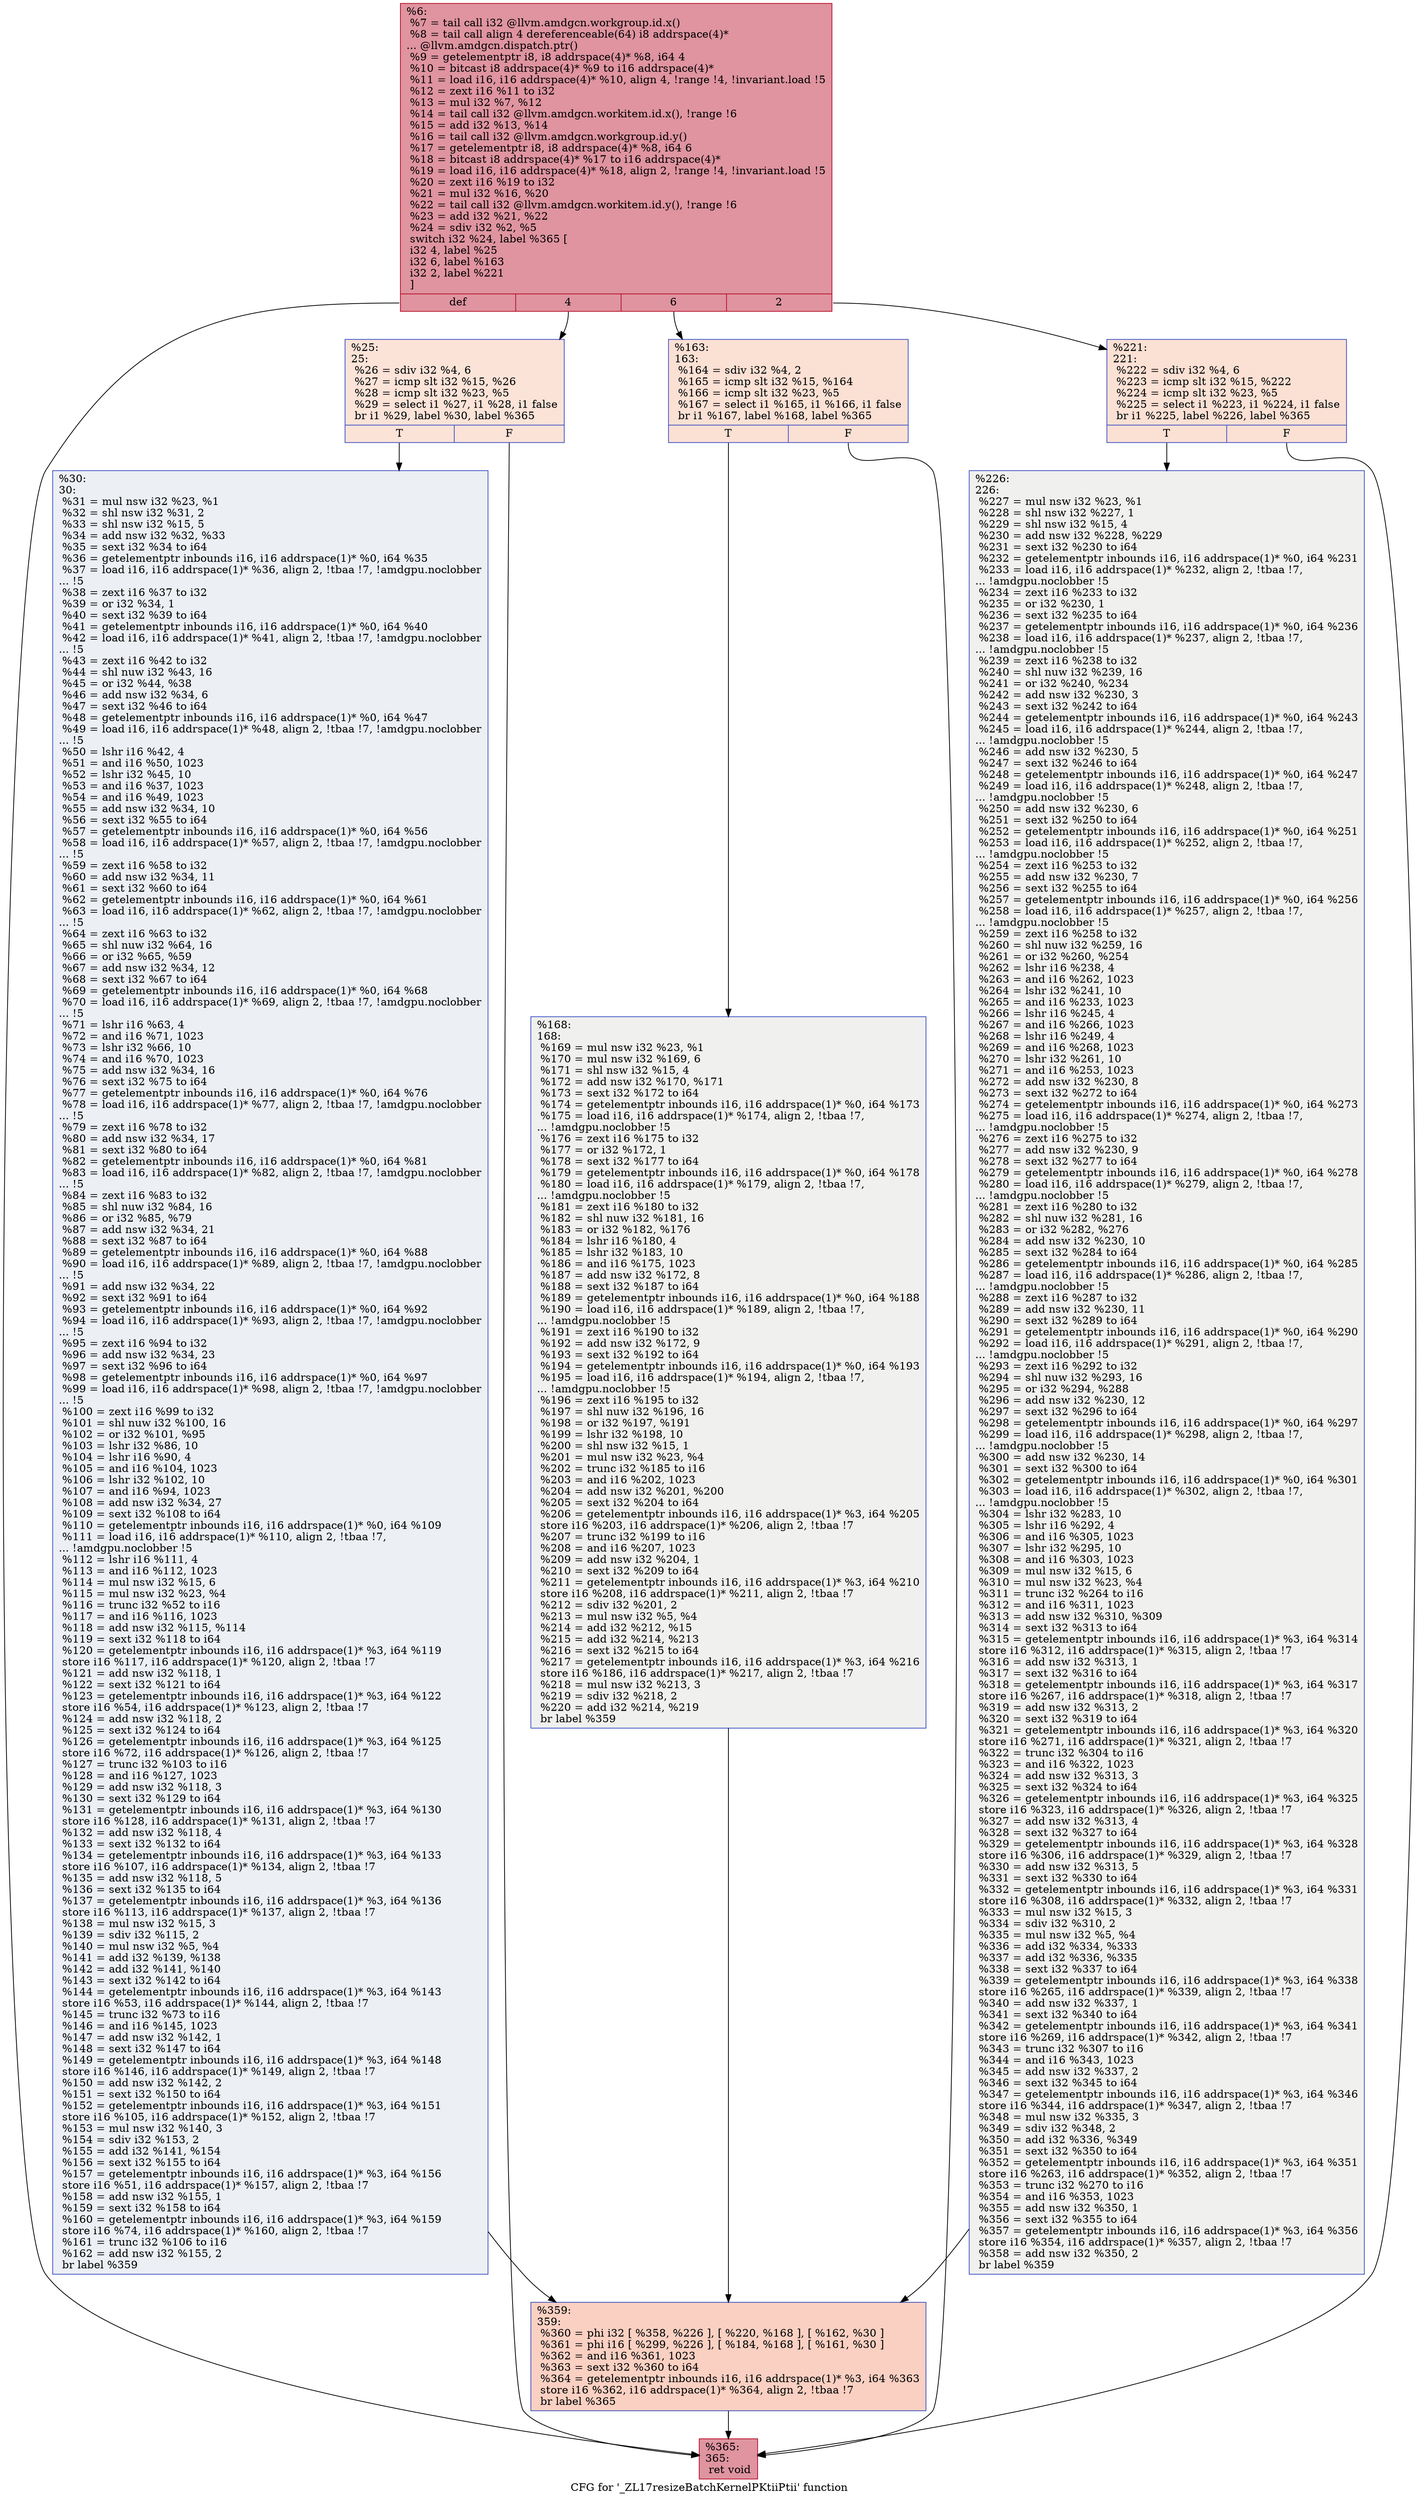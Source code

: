 digraph "CFG for '_ZL17resizeBatchKernelPKtiiPtii' function" {
	label="CFG for '_ZL17resizeBatchKernelPKtiiPtii' function";

	Node0x6041640 [shape=record,color="#b70d28ff", style=filled, fillcolor="#b70d2870",label="{%6:\l  %7 = tail call i32 @llvm.amdgcn.workgroup.id.x()\l  %8 = tail call align 4 dereferenceable(64) i8 addrspace(4)*\l... @llvm.amdgcn.dispatch.ptr()\l  %9 = getelementptr i8, i8 addrspace(4)* %8, i64 4\l  %10 = bitcast i8 addrspace(4)* %9 to i16 addrspace(4)*\l  %11 = load i16, i16 addrspace(4)* %10, align 4, !range !4, !invariant.load !5\l  %12 = zext i16 %11 to i32\l  %13 = mul i32 %7, %12\l  %14 = tail call i32 @llvm.amdgcn.workitem.id.x(), !range !6\l  %15 = add i32 %13, %14\l  %16 = tail call i32 @llvm.amdgcn.workgroup.id.y()\l  %17 = getelementptr i8, i8 addrspace(4)* %8, i64 6\l  %18 = bitcast i8 addrspace(4)* %17 to i16 addrspace(4)*\l  %19 = load i16, i16 addrspace(4)* %18, align 2, !range !4, !invariant.load !5\l  %20 = zext i16 %19 to i32\l  %21 = mul i32 %16, %20\l  %22 = tail call i32 @llvm.amdgcn.workitem.id.y(), !range !6\l  %23 = add i32 %21, %22\l  %24 = sdiv i32 %2, %5\l  switch i32 %24, label %365 [\l    i32 4, label %25\l    i32 6, label %163\l    i32 2, label %221\l  ]\l|{<s0>def|<s1>4|<s2>6|<s3>2}}"];
	Node0x6041640:s0 -> Node0x6044f20;
	Node0x6041640:s1 -> Node0x6044fe0;
	Node0x6041640:s2 -> Node0x60450a0;
	Node0x6041640:s3 -> Node0x6045160;
	Node0x6044fe0 [shape=record,color="#3d50c3ff", style=filled, fillcolor="#f6bfa670",label="{%25:\l25:                                               \l  %26 = sdiv i32 %4, 6\l  %27 = icmp slt i32 %15, %26\l  %28 = icmp slt i32 %23, %5\l  %29 = select i1 %27, i1 %28, i1 false\l  br i1 %29, label %30, label %365\l|{<s0>T|<s1>F}}"];
	Node0x6044fe0:s0 -> Node0x60455e0;
	Node0x6044fe0:s1 -> Node0x6044f20;
	Node0x60455e0 [shape=record,color="#3d50c3ff", style=filled, fillcolor="#d4dbe670",label="{%30:\l30:                                               \l  %31 = mul nsw i32 %23, %1\l  %32 = shl nsw i32 %31, 2\l  %33 = shl nsw i32 %15, 5\l  %34 = add nsw i32 %32, %33\l  %35 = sext i32 %34 to i64\l  %36 = getelementptr inbounds i16, i16 addrspace(1)* %0, i64 %35\l  %37 = load i16, i16 addrspace(1)* %36, align 2, !tbaa !7, !amdgpu.noclobber\l... !5\l  %38 = zext i16 %37 to i32\l  %39 = or i32 %34, 1\l  %40 = sext i32 %39 to i64\l  %41 = getelementptr inbounds i16, i16 addrspace(1)* %0, i64 %40\l  %42 = load i16, i16 addrspace(1)* %41, align 2, !tbaa !7, !amdgpu.noclobber\l... !5\l  %43 = zext i16 %42 to i32\l  %44 = shl nuw i32 %43, 16\l  %45 = or i32 %44, %38\l  %46 = add nsw i32 %34, 6\l  %47 = sext i32 %46 to i64\l  %48 = getelementptr inbounds i16, i16 addrspace(1)* %0, i64 %47\l  %49 = load i16, i16 addrspace(1)* %48, align 2, !tbaa !7, !amdgpu.noclobber\l... !5\l  %50 = lshr i16 %42, 4\l  %51 = and i16 %50, 1023\l  %52 = lshr i32 %45, 10\l  %53 = and i16 %37, 1023\l  %54 = and i16 %49, 1023\l  %55 = add nsw i32 %34, 10\l  %56 = sext i32 %55 to i64\l  %57 = getelementptr inbounds i16, i16 addrspace(1)* %0, i64 %56\l  %58 = load i16, i16 addrspace(1)* %57, align 2, !tbaa !7, !amdgpu.noclobber\l... !5\l  %59 = zext i16 %58 to i32\l  %60 = add nsw i32 %34, 11\l  %61 = sext i32 %60 to i64\l  %62 = getelementptr inbounds i16, i16 addrspace(1)* %0, i64 %61\l  %63 = load i16, i16 addrspace(1)* %62, align 2, !tbaa !7, !amdgpu.noclobber\l... !5\l  %64 = zext i16 %63 to i32\l  %65 = shl nuw i32 %64, 16\l  %66 = or i32 %65, %59\l  %67 = add nsw i32 %34, 12\l  %68 = sext i32 %67 to i64\l  %69 = getelementptr inbounds i16, i16 addrspace(1)* %0, i64 %68\l  %70 = load i16, i16 addrspace(1)* %69, align 2, !tbaa !7, !amdgpu.noclobber\l... !5\l  %71 = lshr i16 %63, 4\l  %72 = and i16 %71, 1023\l  %73 = lshr i32 %66, 10\l  %74 = and i16 %70, 1023\l  %75 = add nsw i32 %34, 16\l  %76 = sext i32 %75 to i64\l  %77 = getelementptr inbounds i16, i16 addrspace(1)* %0, i64 %76\l  %78 = load i16, i16 addrspace(1)* %77, align 2, !tbaa !7, !amdgpu.noclobber\l... !5\l  %79 = zext i16 %78 to i32\l  %80 = add nsw i32 %34, 17\l  %81 = sext i32 %80 to i64\l  %82 = getelementptr inbounds i16, i16 addrspace(1)* %0, i64 %81\l  %83 = load i16, i16 addrspace(1)* %82, align 2, !tbaa !7, !amdgpu.noclobber\l... !5\l  %84 = zext i16 %83 to i32\l  %85 = shl nuw i32 %84, 16\l  %86 = or i32 %85, %79\l  %87 = add nsw i32 %34, 21\l  %88 = sext i32 %87 to i64\l  %89 = getelementptr inbounds i16, i16 addrspace(1)* %0, i64 %88\l  %90 = load i16, i16 addrspace(1)* %89, align 2, !tbaa !7, !amdgpu.noclobber\l... !5\l  %91 = add nsw i32 %34, 22\l  %92 = sext i32 %91 to i64\l  %93 = getelementptr inbounds i16, i16 addrspace(1)* %0, i64 %92\l  %94 = load i16, i16 addrspace(1)* %93, align 2, !tbaa !7, !amdgpu.noclobber\l... !5\l  %95 = zext i16 %94 to i32\l  %96 = add nsw i32 %34, 23\l  %97 = sext i32 %96 to i64\l  %98 = getelementptr inbounds i16, i16 addrspace(1)* %0, i64 %97\l  %99 = load i16, i16 addrspace(1)* %98, align 2, !tbaa !7, !amdgpu.noclobber\l... !5\l  %100 = zext i16 %99 to i32\l  %101 = shl nuw i32 %100, 16\l  %102 = or i32 %101, %95\l  %103 = lshr i32 %86, 10\l  %104 = lshr i16 %90, 4\l  %105 = and i16 %104, 1023\l  %106 = lshr i32 %102, 10\l  %107 = and i16 %94, 1023\l  %108 = add nsw i32 %34, 27\l  %109 = sext i32 %108 to i64\l  %110 = getelementptr inbounds i16, i16 addrspace(1)* %0, i64 %109\l  %111 = load i16, i16 addrspace(1)* %110, align 2, !tbaa !7,\l... !amdgpu.noclobber !5\l  %112 = lshr i16 %111, 4\l  %113 = and i16 %112, 1023\l  %114 = mul nsw i32 %15, 6\l  %115 = mul nsw i32 %23, %4\l  %116 = trunc i32 %52 to i16\l  %117 = and i16 %116, 1023\l  %118 = add nsw i32 %115, %114\l  %119 = sext i32 %118 to i64\l  %120 = getelementptr inbounds i16, i16 addrspace(1)* %3, i64 %119\l  store i16 %117, i16 addrspace(1)* %120, align 2, !tbaa !7\l  %121 = add nsw i32 %118, 1\l  %122 = sext i32 %121 to i64\l  %123 = getelementptr inbounds i16, i16 addrspace(1)* %3, i64 %122\l  store i16 %54, i16 addrspace(1)* %123, align 2, !tbaa !7\l  %124 = add nsw i32 %118, 2\l  %125 = sext i32 %124 to i64\l  %126 = getelementptr inbounds i16, i16 addrspace(1)* %3, i64 %125\l  store i16 %72, i16 addrspace(1)* %126, align 2, !tbaa !7\l  %127 = trunc i32 %103 to i16\l  %128 = and i16 %127, 1023\l  %129 = add nsw i32 %118, 3\l  %130 = sext i32 %129 to i64\l  %131 = getelementptr inbounds i16, i16 addrspace(1)* %3, i64 %130\l  store i16 %128, i16 addrspace(1)* %131, align 2, !tbaa !7\l  %132 = add nsw i32 %118, 4\l  %133 = sext i32 %132 to i64\l  %134 = getelementptr inbounds i16, i16 addrspace(1)* %3, i64 %133\l  store i16 %107, i16 addrspace(1)* %134, align 2, !tbaa !7\l  %135 = add nsw i32 %118, 5\l  %136 = sext i32 %135 to i64\l  %137 = getelementptr inbounds i16, i16 addrspace(1)* %3, i64 %136\l  store i16 %113, i16 addrspace(1)* %137, align 2, !tbaa !7\l  %138 = mul nsw i32 %15, 3\l  %139 = sdiv i32 %115, 2\l  %140 = mul nsw i32 %5, %4\l  %141 = add i32 %139, %138\l  %142 = add i32 %141, %140\l  %143 = sext i32 %142 to i64\l  %144 = getelementptr inbounds i16, i16 addrspace(1)* %3, i64 %143\l  store i16 %53, i16 addrspace(1)* %144, align 2, !tbaa !7\l  %145 = trunc i32 %73 to i16\l  %146 = and i16 %145, 1023\l  %147 = add nsw i32 %142, 1\l  %148 = sext i32 %147 to i64\l  %149 = getelementptr inbounds i16, i16 addrspace(1)* %3, i64 %148\l  store i16 %146, i16 addrspace(1)* %149, align 2, !tbaa !7\l  %150 = add nsw i32 %142, 2\l  %151 = sext i32 %150 to i64\l  %152 = getelementptr inbounds i16, i16 addrspace(1)* %3, i64 %151\l  store i16 %105, i16 addrspace(1)* %152, align 2, !tbaa !7\l  %153 = mul nsw i32 %140, 3\l  %154 = sdiv i32 %153, 2\l  %155 = add i32 %141, %154\l  %156 = sext i32 %155 to i64\l  %157 = getelementptr inbounds i16, i16 addrspace(1)* %3, i64 %156\l  store i16 %51, i16 addrspace(1)* %157, align 2, !tbaa !7\l  %158 = add nsw i32 %155, 1\l  %159 = sext i32 %158 to i64\l  %160 = getelementptr inbounds i16, i16 addrspace(1)* %3, i64 %159\l  store i16 %74, i16 addrspace(1)* %160, align 2, !tbaa !7\l  %161 = trunc i32 %106 to i16\l  %162 = add nsw i32 %155, 2\l  br label %359\l}"];
	Node0x60455e0 -> Node0x604b730;
	Node0x60450a0 [shape=record,color="#3d50c3ff", style=filled, fillcolor="#f7b99e70",label="{%163:\l163:                                              \l  %164 = sdiv i32 %4, 2\l  %165 = icmp slt i32 %15, %164\l  %166 = icmp slt i32 %23, %5\l  %167 = select i1 %165, i1 %166, i1 false\l  br i1 %167, label %168, label %365\l|{<s0>T|<s1>F}}"];
	Node0x60450a0:s0 -> Node0x604ba90;
	Node0x60450a0:s1 -> Node0x6044f20;
	Node0x604ba90 [shape=record,color="#3d50c3ff", style=filled, fillcolor="#dedcdb70",label="{%168:\l168:                                              \l  %169 = mul nsw i32 %23, %1\l  %170 = mul nsw i32 %169, 6\l  %171 = shl nsw i32 %15, 4\l  %172 = add nsw i32 %170, %171\l  %173 = sext i32 %172 to i64\l  %174 = getelementptr inbounds i16, i16 addrspace(1)* %0, i64 %173\l  %175 = load i16, i16 addrspace(1)* %174, align 2, !tbaa !7,\l... !amdgpu.noclobber !5\l  %176 = zext i16 %175 to i32\l  %177 = or i32 %172, 1\l  %178 = sext i32 %177 to i64\l  %179 = getelementptr inbounds i16, i16 addrspace(1)* %0, i64 %178\l  %180 = load i16, i16 addrspace(1)* %179, align 2, !tbaa !7,\l... !amdgpu.noclobber !5\l  %181 = zext i16 %180 to i32\l  %182 = shl nuw i32 %181, 16\l  %183 = or i32 %182, %176\l  %184 = lshr i16 %180, 4\l  %185 = lshr i32 %183, 10\l  %186 = and i16 %175, 1023\l  %187 = add nsw i32 %172, 8\l  %188 = sext i32 %187 to i64\l  %189 = getelementptr inbounds i16, i16 addrspace(1)* %0, i64 %188\l  %190 = load i16, i16 addrspace(1)* %189, align 2, !tbaa !7,\l... !amdgpu.noclobber !5\l  %191 = zext i16 %190 to i32\l  %192 = add nsw i32 %172, 9\l  %193 = sext i32 %192 to i64\l  %194 = getelementptr inbounds i16, i16 addrspace(1)* %0, i64 %193\l  %195 = load i16, i16 addrspace(1)* %194, align 2, !tbaa !7,\l... !amdgpu.noclobber !5\l  %196 = zext i16 %195 to i32\l  %197 = shl nuw i32 %196, 16\l  %198 = or i32 %197, %191\l  %199 = lshr i32 %198, 10\l  %200 = shl nsw i32 %15, 1\l  %201 = mul nsw i32 %23, %4\l  %202 = trunc i32 %185 to i16\l  %203 = and i16 %202, 1023\l  %204 = add nsw i32 %201, %200\l  %205 = sext i32 %204 to i64\l  %206 = getelementptr inbounds i16, i16 addrspace(1)* %3, i64 %205\l  store i16 %203, i16 addrspace(1)* %206, align 2, !tbaa !7\l  %207 = trunc i32 %199 to i16\l  %208 = and i16 %207, 1023\l  %209 = add nsw i32 %204, 1\l  %210 = sext i32 %209 to i64\l  %211 = getelementptr inbounds i16, i16 addrspace(1)* %3, i64 %210\l  store i16 %208, i16 addrspace(1)* %211, align 2, !tbaa !7\l  %212 = sdiv i32 %201, 2\l  %213 = mul nsw i32 %5, %4\l  %214 = add i32 %212, %15\l  %215 = add i32 %214, %213\l  %216 = sext i32 %215 to i64\l  %217 = getelementptr inbounds i16, i16 addrspace(1)* %3, i64 %216\l  store i16 %186, i16 addrspace(1)* %217, align 2, !tbaa !7\l  %218 = mul nsw i32 %213, 3\l  %219 = sdiv i32 %218, 2\l  %220 = add i32 %214, %219\l  br label %359\l}"];
	Node0x604ba90 -> Node0x604b730;
	Node0x6045160 [shape=record,color="#3d50c3ff", style=filled, fillcolor="#f7b99e70",label="{%221:\l221:                                              \l  %222 = sdiv i32 %4, 6\l  %223 = icmp slt i32 %15, %222\l  %224 = icmp slt i32 %23, %5\l  %225 = select i1 %223, i1 %224, i1 false\l  br i1 %225, label %226, label %365\l|{<s0>T|<s1>F}}"];
	Node0x6045160:s0 -> Node0x604dcc0;
	Node0x6045160:s1 -> Node0x6044f20;
	Node0x604dcc0 [shape=record,color="#3d50c3ff", style=filled, fillcolor="#dedcdb70",label="{%226:\l226:                                              \l  %227 = mul nsw i32 %23, %1\l  %228 = shl nsw i32 %227, 1\l  %229 = shl nsw i32 %15, 4\l  %230 = add nsw i32 %228, %229\l  %231 = sext i32 %230 to i64\l  %232 = getelementptr inbounds i16, i16 addrspace(1)* %0, i64 %231\l  %233 = load i16, i16 addrspace(1)* %232, align 2, !tbaa !7,\l... !amdgpu.noclobber !5\l  %234 = zext i16 %233 to i32\l  %235 = or i32 %230, 1\l  %236 = sext i32 %235 to i64\l  %237 = getelementptr inbounds i16, i16 addrspace(1)* %0, i64 %236\l  %238 = load i16, i16 addrspace(1)* %237, align 2, !tbaa !7,\l... !amdgpu.noclobber !5\l  %239 = zext i16 %238 to i32\l  %240 = shl nuw i32 %239, 16\l  %241 = or i32 %240, %234\l  %242 = add nsw i32 %230, 3\l  %243 = sext i32 %242 to i64\l  %244 = getelementptr inbounds i16, i16 addrspace(1)* %0, i64 %243\l  %245 = load i16, i16 addrspace(1)* %244, align 2, !tbaa !7,\l... !amdgpu.noclobber !5\l  %246 = add nsw i32 %230, 5\l  %247 = sext i32 %246 to i64\l  %248 = getelementptr inbounds i16, i16 addrspace(1)* %0, i64 %247\l  %249 = load i16, i16 addrspace(1)* %248, align 2, !tbaa !7,\l... !amdgpu.noclobber !5\l  %250 = add nsw i32 %230, 6\l  %251 = sext i32 %250 to i64\l  %252 = getelementptr inbounds i16, i16 addrspace(1)* %0, i64 %251\l  %253 = load i16, i16 addrspace(1)* %252, align 2, !tbaa !7,\l... !amdgpu.noclobber !5\l  %254 = zext i16 %253 to i32\l  %255 = add nsw i32 %230, 7\l  %256 = sext i32 %255 to i64\l  %257 = getelementptr inbounds i16, i16 addrspace(1)* %0, i64 %256\l  %258 = load i16, i16 addrspace(1)* %257, align 2, !tbaa !7,\l... !amdgpu.noclobber !5\l  %259 = zext i16 %258 to i32\l  %260 = shl nuw i32 %259, 16\l  %261 = or i32 %260, %254\l  %262 = lshr i16 %238, 4\l  %263 = and i16 %262, 1023\l  %264 = lshr i32 %241, 10\l  %265 = and i16 %233, 1023\l  %266 = lshr i16 %245, 4\l  %267 = and i16 %266, 1023\l  %268 = lshr i16 %249, 4\l  %269 = and i16 %268, 1023\l  %270 = lshr i32 %261, 10\l  %271 = and i16 %253, 1023\l  %272 = add nsw i32 %230, 8\l  %273 = sext i32 %272 to i64\l  %274 = getelementptr inbounds i16, i16 addrspace(1)* %0, i64 %273\l  %275 = load i16, i16 addrspace(1)* %274, align 2, !tbaa !7,\l... !amdgpu.noclobber !5\l  %276 = zext i16 %275 to i32\l  %277 = add nsw i32 %230, 9\l  %278 = sext i32 %277 to i64\l  %279 = getelementptr inbounds i16, i16 addrspace(1)* %0, i64 %278\l  %280 = load i16, i16 addrspace(1)* %279, align 2, !tbaa !7,\l... !amdgpu.noclobber !5\l  %281 = zext i16 %280 to i32\l  %282 = shl nuw i32 %281, 16\l  %283 = or i32 %282, %276\l  %284 = add nsw i32 %230, 10\l  %285 = sext i32 %284 to i64\l  %286 = getelementptr inbounds i16, i16 addrspace(1)* %0, i64 %285\l  %287 = load i16, i16 addrspace(1)* %286, align 2, !tbaa !7,\l... !amdgpu.noclobber !5\l  %288 = zext i16 %287 to i32\l  %289 = add nsw i32 %230, 11\l  %290 = sext i32 %289 to i64\l  %291 = getelementptr inbounds i16, i16 addrspace(1)* %0, i64 %290\l  %292 = load i16, i16 addrspace(1)* %291, align 2, !tbaa !7,\l... !amdgpu.noclobber !5\l  %293 = zext i16 %292 to i32\l  %294 = shl nuw i32 %293, 16\l  %295 = or i32 %294, %288\l  %296 = add nsw i32 %230, 12\l  %297 = sext i32 %296 to i64\l  %298 = getelementptr inbounds i16, i16 addrspace(1)* %0, i64 %297\l  %299 = load i16, i16 addrspace(1)* %298, align 2, !tbaa !7,\l... !amdgpu.noclobber !5\l  %300 = add nsw i32 %230, 14\l  %301 = sext i32 %300 to i64\l  %302 = getelementptr inbounds i16, i16 addrspace(1)* %0, i64 %301\l  %303 = load i16, i16 addrspace(1)* %302, align 2, !tbaa !7,\l... !amdgpu.noclobber !5\l  %304 = lshr i32 %283, 10\l  %305 = lshr i16 %292, 4\l  %306 = and i16 %305, 1023\l  %307 = lshr i32 %295, 10\l  %308 = and i16 %303, 1023\l  %309 = mul nsw i32 %15, 6\l  %310 = mul nsw i32 %23, %4\l  %311 = trunc i32 %264 to i16\l  %312 = and i16 %311, 1023\l  %313 = add nsw i32 %310, %309\l  %314 = sext i32 %313 to i64\l  %315 = getelementptr inbounds i16, i16 addrspace(1)* %3, i64 %314\l  store i16 %312, i16 addrspace(1)* %315, align 2, !tbaa !7\l  %316 = add nsw i32 %313, 1\l  %317 = sext i32 %316 to i64\l  %318 = getelementptr inbounds i16, i16 addrspace(1)* %3, i64 %317\l  store i16 %267, i16 addrspace(1)* %318, align 2, !tbaa !7\l  %319 = add nsw i32 %313, 2\l  %320 = sext i32 %319 to i64\l  %321 = getelementptr inbounds i16, i16 addrspace(1)* %3, i64 %320\l  store i16 %271, i16 addrspace(1)* %321, align 2, !tbaa !7\l  %322 = trunc i32 %304 to i16\l  %323 = and i16 %322, 1023\l  %324 = add nsw i32 %313, 3\l  %325 = sext i32 %324 to i64\l  %326 = getelementptr inbounds i16, i16 addrspace(1)* %3, i64 %325\l  store i16 %323, i16 addrspace(1)* %326, align 2, !tbaa !7\l  %327 = add nsw i32 %313, 4\l  %328 = sext i32 %327 to i64\l  %329 = getelementptr inbounds i16, i16 addrspace(1)* %3, i64 %328\l  store i16 %306, i16 addrspace(1)* %329, align 2, !tbaa !7\l  %330 = add nsw i32 %313, 5\l  %331 = sext i32 %330 to i64\l  %332 = getelementptr inbounds i16, i16 addrspace(1)* %3, i64 %331\l  store i16 %308, i16 addrspace(1)* %332, align 2, !tbaa !7\l  %333 = mul nsw i32 %15, 3\l  %334 = sdiv i32 %310, 2\l  %335 = mul nsw i32 %5, %4\l  %336 = add i32 %334, %333\l  %337 = add i32 %336, %335\l  %338 = sext i32 %337 to i64\l  %339 = getelementptr inbounds i16, i16 addrspace(1)* %3, i64 %338\l  store i16 %265, i16 addrspace(1)* %339, align 2, !tbaa !7\l  %340 = add nsw i32 %337, 1\l  %341 = sext i32 %340 to i64\l  %342 = getelementptr inbounds i16, i16 addrspace(1)* %3, i64 %341\l  store i16 %269, i16 addrspace(1)* %342, align 2, !tbaa !7\l  %343 = trunc i32 %307 to i16\l  %344 = and i16 %343, 1023\l  %345 = add nsw i32 %337, 2\l  %346 = sext i32 %345 to i64\l  %347 = getelementptr inbounds i16, i16 addrspace(1)* %3, i64 %346\l  store i16 %344, i16 addrspace(1)* %347, align 2, !tbaa !7\l  %348 = mul nsw i32 %335, 3\l  %349 = sdiv i32 %348, 2\l  %350 = add i32 %336, %349\l  %351 = sext i32 %350 to i64\l  %352 = getelementptr inbounds i16, i16 addrspace(1)* %3, i64 %351\l  store i16 %263, i16 addrspace(1)* %352, align 2, !tbaa !7\l  %353 = trunc i32 %270 to i16\l  %354 = and i16 %353, 1023\l  %355 = add nsw i32 %350, 1\l  %356 = sext i32 %355 to i64\l  %357 = getelementptr inbounds i16, i16 addrspace(1)* %3, i64 %356\l  store i16 %354, i16 addrspace(1)* %357, align 2, !tbaa !7\l  %358 = add nsw i32 %350, 2\l  br label %359\l}"];
	Node0x604dcc0 -> Node0x604b730;
	Node0x604b730 [shape=record,color="#3d50c3ff", style=filled, fillcolor="#f3947570",label="{%359:\l359:                                              \l  %360 = phi i32 [ %358, %226 ], [ %220, %168 ], [ %162, %30 ]\l  %361 = phi i16 [ %299, %226 ], [ %184, %168 ], [ %161, %30 ]\l  %362 = and i16 %361, 1023\l  %363 = sext i32 %360 to i64\l  %364 = getelementptr inbounds i16, i16 addrspace(1)* %3, i64 %363\l  store i16 %362, i16 addrspace(1)* %364, align 2, !tbaa !7\l  br label %365\l}"];
	Node0x604b730 -> Node0x6044f20;
	Node0x6044f20 [shape=record,color="#b70d28ff", style=filled, fillcolor="#b70d2870",label="{%365:\l365:                                              \l  ret void\l}"];
}
